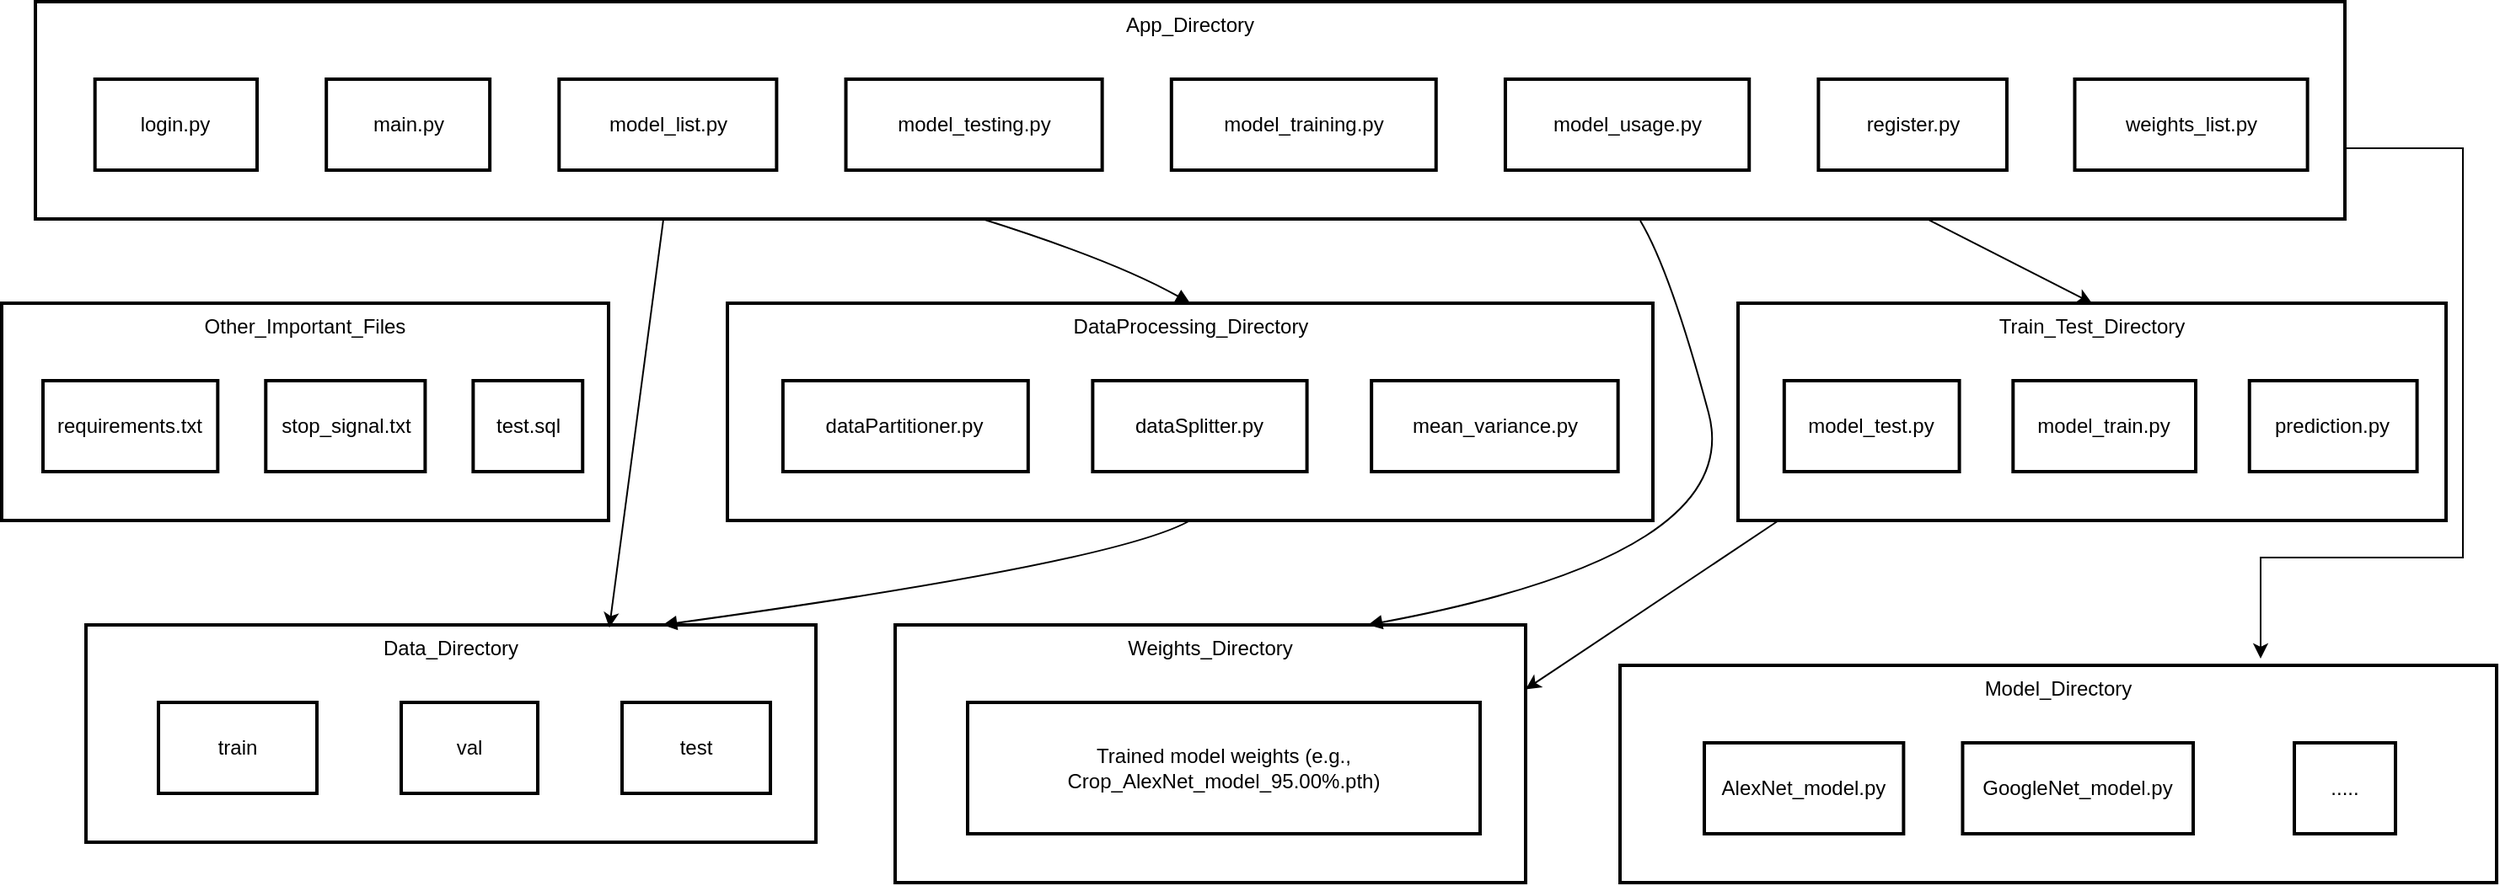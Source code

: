 <mxfile version="26.0.6">
  <diagram name="第 1 页" id="lz9Nu5OOPMpK8WXh6IOu">
    <mxGraphModel dx="394" dy="725" grid="1" gridSize="10" guides="1" tooltips="1" connect="1" arrows="1" fold="1" page="1" pageScale="1" pageWidth="827" pageHeight="1169" math="0" shadow="0">
      <root>
        <mxCell id="0" />
        <mxCell id="1" parent="0" />
        <mxCell id="-t3I5xGhY5B-ngN4h41c-70" value="Other_Important_Files" style="whiteSpace=wrap;strokeWidth=2;verticalAlign=top;" vertex="1" parent="1">
          <mxGeometry x="850" y="199" width="360" height="129" as="geometry" />
        </mxCell>
        <mxCell id="-t3I5xGhY5B-ngN4h41c-71" value="requirements.txt" style="whiteSpace=wrap;strokeWidth=2;" vertex="1" parent="-t3I5xGhY5B-ngN4h41c-70">
          <mxGeometry x="24.494" y="46" width="103.671" height="54" as="geometry" />
        </mxCell>
        <mxCell id="-t3I5xGhY5B-ngN4h41c-72" value="stop_signal.txt" style="whiteSpace=wrap;strokeWidth=2;" vertex="1" parent="-t3I5xGhY5B-ngN4h41c-70">
          <mxGeometry x="156.646" y="46" width="94.557" height="54" as="geometry" />
        </mxCell>
        <mxCell id="-t3I5xGhY5B-ngN4h41c-73" value="test.sql" style="whiteSpace=wrap;strokeWidth=2;" vertex="1" parent="-t3I5xGhY5B-ngN4h41c-70">
          <mxGeometry x="279.684" y="46" width="64.937" height="54" as="geometry" />
        </mxCell>
        <mxCell id="-t3I5xGhY5B-ngN4h41c-74" value="Weights_Directory" style="whiteSpace=wrap;strokeWidth=2;verticalAlign=top;" vertex="1" parent="1">
          <mxGeometry x="1380" y="390" width="374" height="153" as="geometry" />
        </mxCell>
        <mxCell id="-t3I5xGhY5B-ngN4h41c-75" value="Trained model weights (e.g., Crop_AlexNet_model_95.00%.pth)" style="whiteSpace=wrap;strokeWidth=2;" vertex="1" parent="-t3I5xGhY5B-ngN4h41c-74">
          <mxGeometry x="43" y="46" width="304" height="78" as="geometry" />
        </mxCell>
        <mxCell id="-t3I5xGhY5B-ngN4h41c-76" value="Train_Test_Directory" style="whiteSpace=wrap;strokeWidth=2;verticalAlign=top;" vertex="1" parent="1">
          <mxGeometry x="1880" y="199" width="420" height="129" as="geometry" />
        </mxCell>
        <mxCell id="-t3I5xGhY5B-ngN4h41c-77" value="model_test.py" style="whiteSpace=wrap;strokeWidth=2;" vertex="1" parent="-t3I5xGhY5B-ngN4h41c-76">
          <mxGeometry x="27.405" y="46" width="103.885" height="54" as="geometry" />
        </mxCell>
        <mxCell id="-t3I5xGhY5B-ngN4h41c-78" value="model_train.py" style="whiteSpace=wrap;strokeWidth=2;" vertex="1" parent="-t3I5xGhY5B-ngN4h41c-76">
          <mxGeometry x="163.156" y="46" width="108.346" height="54" as="geometry" />
        </mxCell>
        <mxCell id="-t3I5xGhY5B-ngN4h41c-79" value="prediction.py" style="whiteSpace=wrap;strokeWidth=2;" vertex="1" parent="-t3I5xGhY5B-ngN4h41c-76">
          <mxGeometry x="303.369" y="46" width="99.423" height="54" as="geometry" />
        </mxCell>
        <mxCell id="-t3I5xGhY5B-ngN4h41c-80" value="Model_Directory" style="whiteSpace=wrap;strokeWidth=2;verticalAlign=top;" vertex="1" parent="1">
          <mxGeometry x="1810" y="414" width="520" height="129" as="geometry" />
        </mxCell>
        <mxCell id="-t3I5xGhY5B-ngN4h41c-81" value="AlexNet_model.py" style="whiteSpace=wrap;strokeWidth=2;" vertex="1" parent="-t3I5xGhY5B-ngN4h41c-80">
          <mxGeometry x="50" y="46" width="118.19" height="54" as="geometry" />
        </mxCell>
        <mxCell id="-t3I5xGhY5B-ngN4h41c-82" value="GoogleNet_model.py" style="whiteSpace=wrap;strokeWidth=2;" vertex="1" parent="-t3I5xGhY5B-ngN4h41c-80">
          <mxGeometry x="203.23" y="46" width="136.77" height="54" as="geometry" />
        </mxCell>
        <mxCell id="-t3I5xGhY5B-ngN4h41c-83" value="....." style="whiteSpace=wrap;strokeWidth=2;" vertex="1" parent="-t3I5xGhY5B-ngN4h41c-80">
          <mxGeometry x="400.001" y="46" width="60" height="54" as="geometry" />
        </mxCell>
        <mxCell id="-t3I5xGhY5B-ngN4h41c-87" value="DataProcessing_Directory" style="whiteSpace=wrap;strokeWidth=2;verticalAlign=top;" vertex="1" parent="1">
          <mxGeometry x="1280.5" y="199" width="549" height="129" as="geometry" />
        </mxCell>
        <mxCell id="-t3I5xGhY5B-ngN4h41c-88" value="dataPartitioner.py" style="whiteSpace=wrap;strokeWidth=2;" vertex="1" parent="-t3I5xGhY5B-ngN4h41c-87">
          <mxGeometry x="32.925" y="46" width="145.481" height="54" as="geometry" />
        </mxCell>
        <mxCell id="-t3I5xGhY5B-ngN4h41c-89" value="dataSplitter.py" style="whiteSpace=wrap;strokeWidth=2;" vertex="1" parent="-t3I5xGhY5B-ngN4h41c-87">
          <mxGeometry x="216.69" y="46" width="127.105" height="54" as="geometry" />
        </mxCell>
        <mxCell id="-t3I5xGhY5B-ngN4h41c-90" value="mean_variance.py" style="whiteSpace=wrap;strokeWidth=2;" vertex="1" parent="-t3I5xGhY5B-ngN4h41c-87">
          <mxGeometry x="382.079" y="46" width="146.247" height="54" as="geometry" />
        </mxCell>
        <mxCell id="-t3I5xGhY5B-ngN4h41c-91" value="Data_Directory" style="whiteSpace=wrap;strokeWidth=2;verticalAlign=top;" vertex="1" parent="1">
          <mxGeometry x="900" y="390" width="433" height="129" as="geometry" />
        </mxCell>
        <mxCell id="-t3I5xGhY5B-ngN4h41c-92" value="train" style="whiteSpace=wrap;strokeWidth=2;" vertex="1" parent="-t3I5xGhY5B-ngN4h41c-91">
          <mxGeometry x="43" y="46" width="94" height="54" as="geometry" />
        </mxCell>
        <mxCell id="-t3I5xGhY5B-ngN4h41c-93" value="val" style="whiteSpace=wrap;strokeWidth=2;" vertex="1" parent="-t3I5xGhY5B-ngN4h41c-91">
          <mxGeometry x="187" y="46" width="81" height="54" as="geometry" />
        </mxCell>
        <mxCell id="-t3I5xGhY5B-ngN4h41c-94" value="test" style="whiteSpace=wrap;strokeWidth=2;" vertex="1" parent="-t3I5xGhY5B-ngN4h41c-91">
          <mxGeometry x="318" y="46" width="88" height="54" as="geometry" />
        </mxCell>
        <mxCell id="-t3I5xGhY5B-ngN4h41c-121" style="edgeStyle=orthogonalEdgeStyle;rounded=0;orthogonalLoop=1;jettySize=auto;html=1;" edge="1" parent="1" source="-t3I5xGhY5B-ngN4h41c-95">
          <mxGeometry relative="1" as="geometry">
            <mxPoint x="2190" y="410" as="targetPoint" />
            <mxPoint x="2390" y="106.5" as="sourcePoint" />
            <Array as="points">
              <mxPoint x="2310" y="107" />
              <mxPoint x="2310" y="350" />
              <mxPoint x="2190" y="350" />
            </Array>
          </mxGeometry>
        </mxCell>
        <mxCell id="-t3I5xGhY5B-ngN4h41c-95" value="App_Directory" style="whiteSpace=wrap;strokeWidth=2;verticalAlign=top;" vertex="1" parent="1">
          <mxGeometry x="870" y="20" width="1370" height="129" as="geometry" />
        </mxCell>
        <mxCell id="-t3I5xGhY5B-ngN4h41c-96" value="login.py" style="whiteSpace=wrap;strokeWidth=2;" vertex="1" parent="-t3I5xGhY5B-ngN4h41c-95">
          <mxGeometry x="35.339" y="46" width="96.155" height="54" as="geometry" />
        </mxCell>
        <mxCell id="-t3I5xGhY5B-ngN4h41c-97" value="main.py" style="whiteSpace=wrap;strokeWidth=2;" vertex="1" parent="-t3I5xGhY5B-ngN4h41c-95">
          <mxGeometry x="172.585" y="46" width="96.977" height="54" as="geometry" />
        </mxCell>
        <mxCell id="-t3I5xGhY5B-ngN4h41c-98" value="model_list.py" style="whiteSpace=wrap;strokeWidth=2;" vertex="1" parent="-t3I5xGhY5B-ngN4h41c-95">
          <mxGeometry x="310.654" y="46" width="129.028" height="54" as="geometry" />
        </mxCell>
        <mxCell id="-t3I5xGhY5B-ngN4h41c-99" value="model_testing.py" style="whiteSpace=wrap;strokeWidth=2;" vertex="1" parent="-t3I5xGhY5B-ngN4h41c-95">
          <mxGeometry x="480.774" y="46" width="152.04" height="54" as="geometry" />
        </mxCell>
        <mxCell id="-t3I5xGhY5B-ngN4h41c-100" value="model_training.py" style="whiteSpace=wrap;strokeWidth=2;" vertex="1" parent="-t3I5xGhY5B-ngN4h41c-95">
          <mxGeometry x="673.905" y="46" width="156.971" height="54" as="geometry" />
        </mxCell>
        <mxCell id="-t3I5xGhY5B-ngN4h41c-101" value="model_usage.py" style="whiteSpace=wrap;strokeWidth=2;" vertex="1" parent="-t3I5xGhY5B-ngN4h41c-95">
          <mxGeometry x="871.968" y="46" width="144.643" height="54" as="geometry" />
        </mxCell>
        <mxCell id="-t3I5xGhY5B-ngN4h41c-102" value="register.py" style="whiteSpace=wrap;strokeWidth=2;" vertex="1" parent="-t3I5xGhY5B-ngN4h41c-95">
          <mxGeometry x="1057.702" y="46" width="111.77" height="54" as="geometry" />
        </mxCell>
        <mxCell id="-t3I5xGhY5B-ngN4h41c-103" value="weights_list.py" style="whiteSpace=wrap;strokeWidth=2;" vertex="1" parent="-t3I5xGhY5B-ngN4h41c-95">
          <mxGeometry x="1209.742" y="46" width="138.068" height="54" as="geometry" />
        </mxCell>
        <mxCell id="-t3I5xGhY5B-ngN4h41c-105" value="" style="curved=1;startArrow=none;endArrow=block;exitX=0.41;exitY=1;entryX=0.5;entryY=0;rounded=0;" edge="1" parent="1" source="-t3I5xGhY5B-ngN4h41c-95" target="-t3I5xGhY5B-ngN4h41c-87">
          <mxGeometry relative="1" as="geometry">
            <Array as="points">
              <mxPoint x="1511" y="174" />
            </Array>
          </mxGeometry>
        </mxCell>
        <mxCell id="-t3I5xGhY5B-ngN4h41c-108" value="" style="curved=1;startArrow=none;endArrow=block;rounded=0;entryX=0.75;entryY=0;entryDx=0;entryDy=0;" edge="1" parent="1" target="-t3I5xGhY5B-ngN4h41c-74">
          <mxGeometry relative="1" as="geometry">
            <Array as="points">
              <mxPoint x="1840" y="180" />
              <mxPoint x="1885" y="348" />
            </Array>
            <mxPoint x="1822" y="150" as="sourcePoint" />
            <mxPoint x="1692" y="375" as="targetPoint" />
          </mxGeometry>
        </mxCell>
        <mxCell id="-t3I5xGhY5B-ngN4h41c-110" value="" style="curved=1;startArrow=none;endArrow=block;exitX=0.5;exitY=1;entryX=0.79;entryY=0;rounded=0;" edge="1" parent="1" source="-t3I5xGhY5B-ngN4h41c-87" target="-t3I5xGhY5B-ngN4h41c-91">
          <mxGeometry relative="1" as="geometry">
            <Array as="points">
              <mxPoint x="1511" y="353" />
            </Array>
          </mxGeometry>
        </mxCell>
        <mxCell id="-t3I5xGhY5B-ngN4h41c-123" value="" style="endArrow=classic;html=1;rounded=0;exitX=0.82;exitY=1.005;exitDx=0;exitDy=0;exitPerimeter=0;entryX=0.5;entryY=0;entryDx=0;entryDy=0;" edge="1" parent="1" source="-t3I5xGhY5B-ngN4h41c-95" target="-t3I5xGhY5B-ngN4h41c-76">
          <mxGeometry width="50" height="50" relative="1" as="geometry">
            <mxPoint x="2010" y="400" as="sourcePoint" />
            <mxPoint x="2060" y="350" as="targetPoint" />
          </mxGeometry>
        </mxCell>
        <mxCell id="-t3I5xGhY5B-ngN4h41c-124" value="" style="endArrow=classic;html=1;rounded=0;exitX=0.056;exitY=1.003;exitDx=0;exitDy=0;exitPerimeter=0;entryX=1;entryY=0.25;entryDx=0;entryDy=0;" edge="1" parent="1" source="-t3I5xGhY5B-ngN4h41c-76" target="-t3I5xGhY5B-ngN4h41c-74">
          <mxGeometry width="50" height="50" relative="1" as="geometry">
            <mxPoint x="2003" y="160" as="sourcePoint" />
            <mxPoint x="2190" y="209" as="targetPoint" />
          </mxGeometry>
        </mxCell>
        <mxCell id="-t3I5xGhY5B-ngN4h41c-125" value="" style="endArrow=classic;html=1;rounded=0;exitX=0.272;exitY=0.995;exitDx=0;exitDy=0;exitPerimeter=0;entryX=0.717;entryY=0.013;entryDx=0;entryDy=0;entryPerimeter=0;" edge="1" parent="1" source="-t3I5xGhY5B-ngN4h41c-95" target="-t3I5xGhY5B-ngN4h41c-91">
          <mxGeometry width="50" height="50" relative="1" as="geometry">
            <mxPoint x="1210" y="330" as="sourcePoint" />
            <mxPoint x="1220" y="400" as="targetPoint" />
          </mxGeometry>
        </mxCell>
      </root>
    </mxGraphModel>
  </diagram>
</mxfile>

